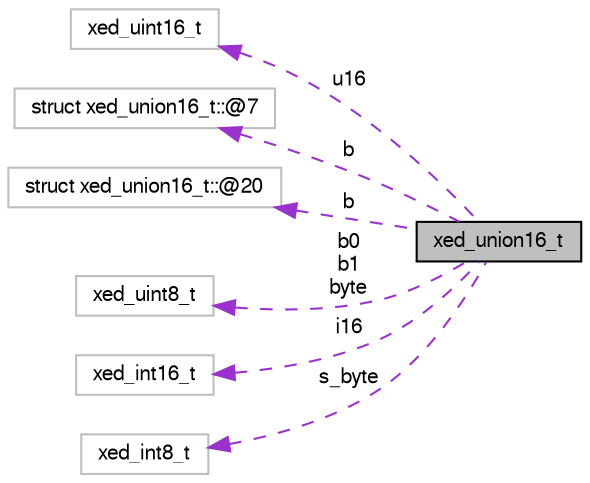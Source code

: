 digraph G
{
  bgcolor="transparent";
  edge [fontname="FreeSans",fontsize="10",labelfontname="FreeSans",labelfontsize="10"];
  node [fontname="FreeSans",fontsize="10",shape=record];
  rankdir=LR;
  Node1 [label="xed_union16_t",height=0.2,width=0.4,color="black", fillcolor="grey75", style="filled" fontcolor="black"];
  Node2 -> Node1 [dir=back,color="darkorchid3",fontsize="10",style="dashed",label="u16",fontname="FreeSans"];
  Node2 [label="xed_uint16_t",height=0.2,width=0.4,color="grey75"];
  Node3 -> Node1 [dir=back,color="darkorchid3",fontsize="10",style="dashed",label="b",fontname="FreeSans"];
  Node3 [label="struct xed_union16_t::@7",height=0.2,width=0.4,color="grey75"];
  Node4 -> Node1 [dir=back,color="darkorchid3",fontsize="10",style="dashed",label="b",fontname="FreeSans"];
  Node4 [label="struct xed_union16_t::@20",height=0.2,width=0.4,color="grey75"];
  Node5 -> Node1 [dir=back,color="darkorchid3",fontsize="10",style="dashed",label="b0\nb1\nbyte",fontname="FreeSans"];
  Node5 [label="xed_uint8_t",height=0.2,width=0.4,color="grey75"];
  Node6 -> Node1 [dir=back,color="darkorchid3",fontsize="10",style="dashed",label="i16",fontname="FreeSans"];
  Node6 [label="xed_int16_t",height=0.2,width=0.4,color="grey75"];
  Node7 -> Node1 [dir=back,color="darkorchid3",fontsize="10",style="dashed",label="s_byte",fontname="FreeSans"];
  Node7 [label="xed_int8_t",height=0.2,width=0.4,color="grey75"];
}
